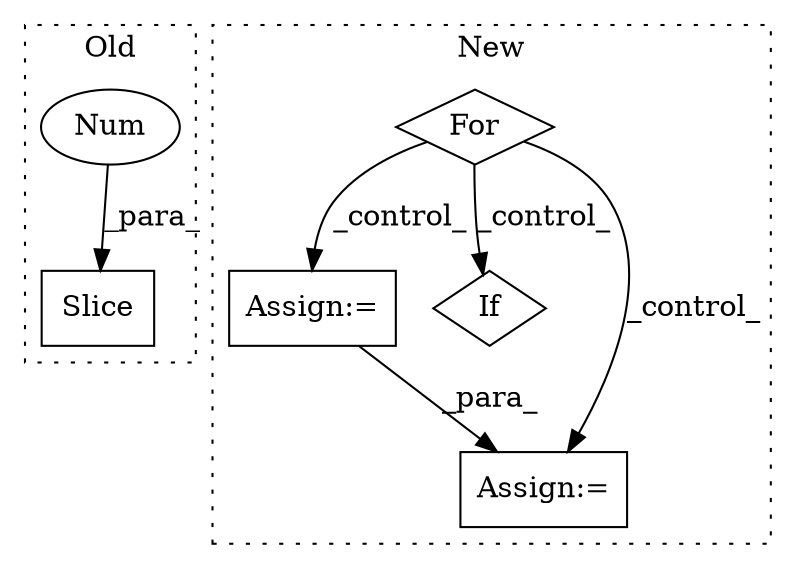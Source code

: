 digraph G {
subgraph cluster0 {
1 [label="Slice" a="80" s="4200" l="1" shape="box"];
3 [label="Num" a="76" s="4201" l="1" shape="ellipse"];
label = "Old";
style="dotted";
}
subgraph cluster1 {
2 [label="For" a="107" s="3744,3767" l="4,18" shape="diamond"];
4 [label="Assign:=" a="68" s="3859" l="3" shape="box"];
5 [label="If" a="96" s="4174,4181" l="0,22" shape="diamond"];
6 [label="Assign:=" a="68" s="4111" l="3" shape="box"];
label = "New";
style="dotted";
}
2 -> 4 [label="_control_"];
2 -> 5 [label="_control_"];
2 -> 6 [label="_control_"];
3 -> 1 [label="_para_"];
4 -> 6 [label="_para_"];
}